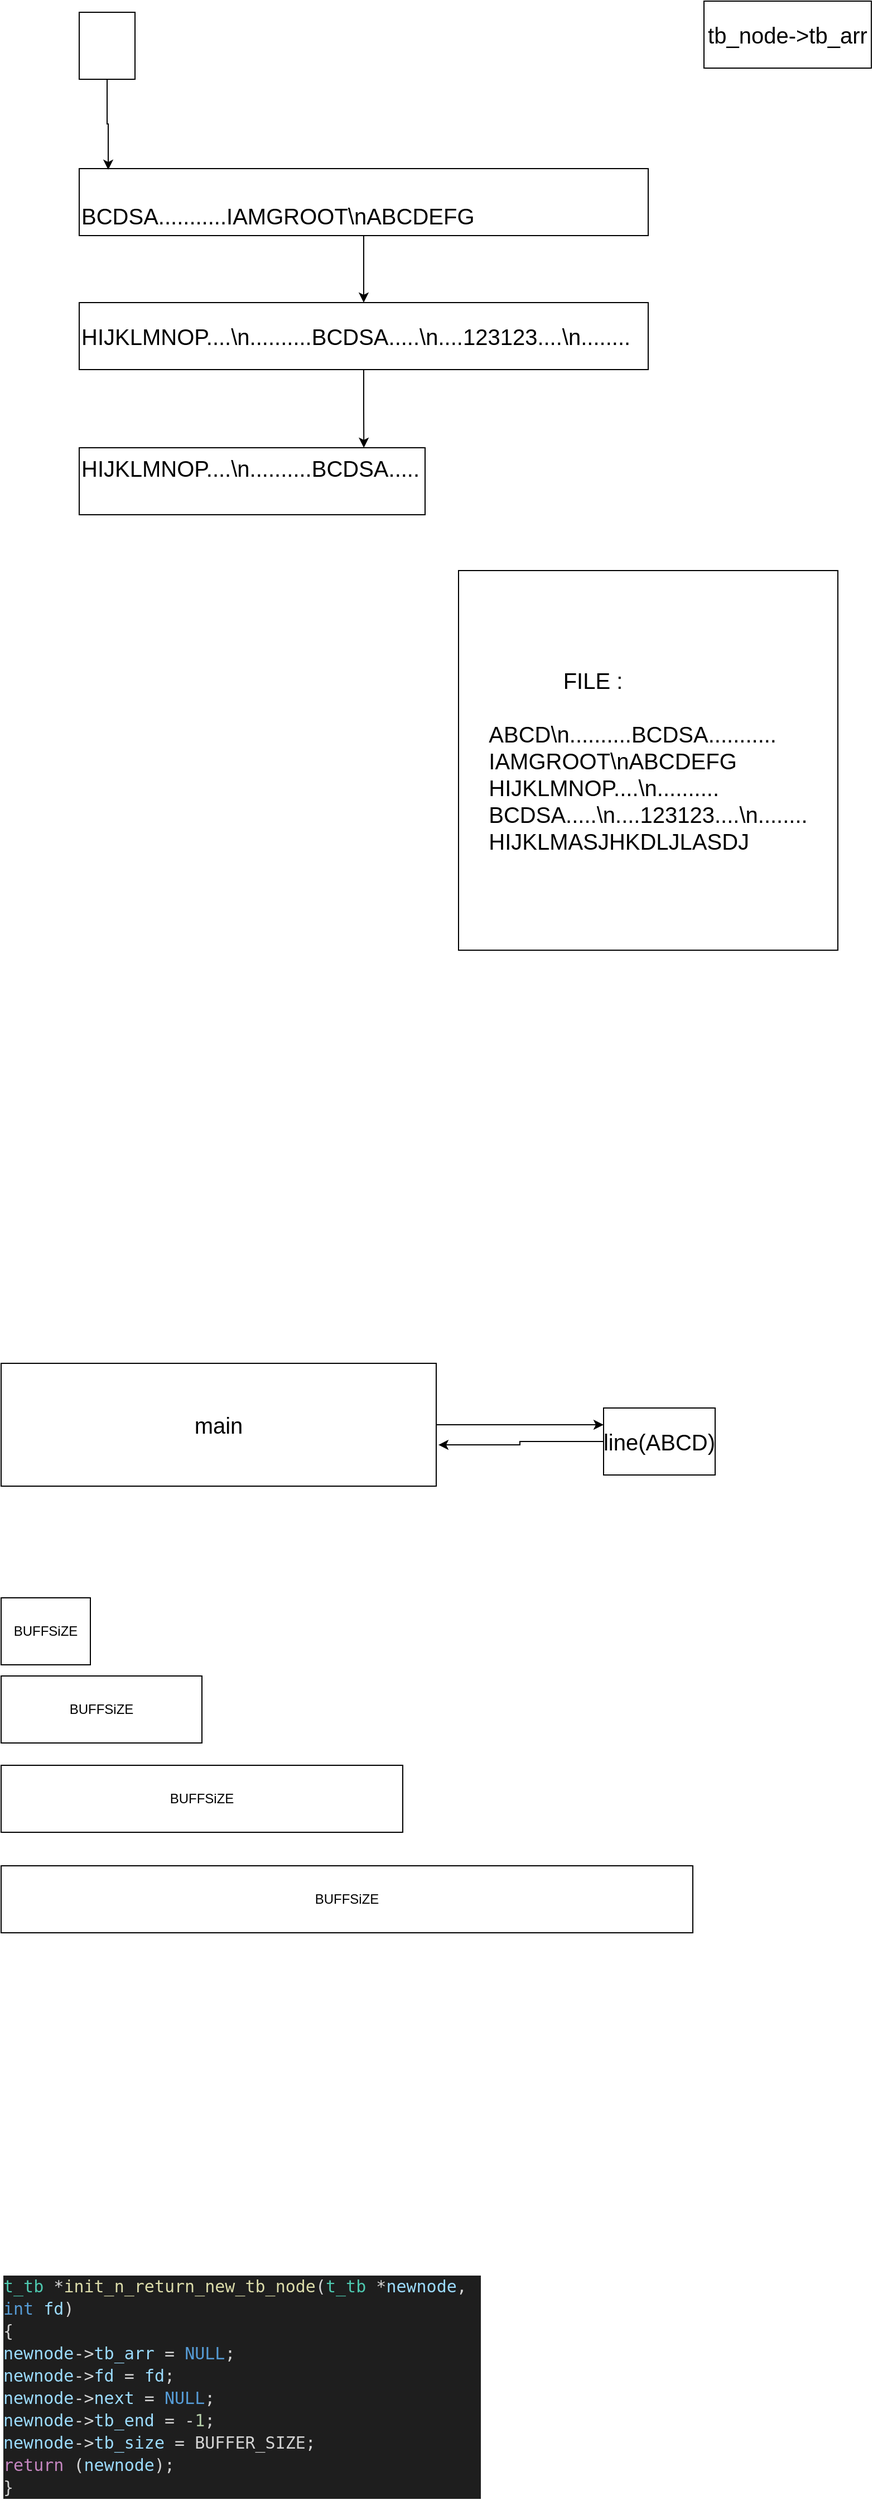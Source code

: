 <mxfile version="14.1.9" type="device"><diagram id="ZZYKFMl1fbDXR8oWnufv" name="Page-1"><mxGraphModel dx="1995" dy="713" grid="1" gridSize="10" guides="1" tooltips="1" connect="1" arrows="1" fold="1" page="1" pageScale="1" pageWidth="827" pageHeight="1169" math="0" shadow="0"><root><mxCell id="0"/><mxCell id="1" parent="0"/><mxCell id="kQSTUsOSX8MMaN9bYKfK-11" style="edgeStyle=orthogonalEdgeStyle;rounded=0;orthogonalLoop=1;jettySize=auto;html=1;entryX=0.5;entryY=0;entryDx=0;entryDy=0;" parent="1" source="kQSTUsOSX8MMaN9bYKfK-3" target="kQSTUsOSX8MMaN9bYKfK-7" edge="1"><mxGeometry relative="1" as="geometry"/></mxCell><mxCell id="kQSTUsOSX8MMaN9bYKfK-3" value="&lt;span style=&quot;font-size: 20px&quot;&gt;&lt;br&gt;BCDSA...........IAMGROOT\nABCDEFG&lt;/span&gt;" style="rounded=0;whiteSpace=wrap;html=1;align=left;" parent="1" vertex="1"><mxGeometry x="90" y="170" width="510" height="60" as="geometry"/></mxCell><mxCell id="kQSTUsOSX8MMaN9bYKfK-12" style="edgeStyle=orthogonalEdgeStyle;rounded=0;orthogonalLoop=1;jettySize=auto;html=1;entryX=0.823;entryY=0;entryDx=0;entryDy=0;entryPerimeter=0;" parent="1" source="kQSTUsOSX8MMaN9bYKfK-7" target="kQSTUsOSX8MMaN9bYKfK-8" edge="1"><mxGeometry relative="1" as="geometry"/></mxCell><mxCell id="kQSTUsOSX8MMaN9bYKfK-7" value="&lt;span style=&quot;font-size: 20px&quot;&gt;HIJKLMNOP....\n..........BCDSA.....\n....123123....\n........&lt;/span&gt;" style="rounded=0;whiteSpace=wrap;html=1;align=left;" parent="1" vertex="1"><mxGeometry x="90" y="290" width="510" height="60" as="geometry"/></mxCell><mxCell id="kQSTUsOSX8MMaN9bYKfK-8" value="&lt;span style=&quot;font-size: 20px&quot;&gt;HIJKLMNOP....\n..........BCDSA.....&lt;br&gt;&lt;br&gt;&lt;/span&gt;" style="rounded=0;whiteSpace=wrap;html=1;align=left;" parent="1" vertex="1"><mxGeometry x="90" y="420" width="310" height="60" as="geometry"/></mxCell><mxCell id="kQSTUsOSX8MMaN9bYKfK-10" style="edgeStyle=orthogonalEdgeStyle;rounded=0;orthogonalLoop=1;jettySize=auto;html=1;entryX=0.051;entryY=0.017;entryDx=0;entryDy=0;entryPerimeter=0;" parent="1" source="kQSTUsOSX8MMaN9bYKfK-9" target="kQSTUsOSX8MMaN9bYKfK-3" edge="1"><mxGeometry relative="1" as="geometry"/></mxCell><mxCell id="kQSTUsOSX8MMaN9bYKfK-9" value="" style="rounded=0;whiteSpace=wrap;html=1;" parent="1" vertex="1"><mxGeometry x="90" y="30" width="50" height="60" as="geometry"/></mxCell><mxCell id="kQSTUsOSX8MMaN9bYKfK-13" value="&lt;span style=&quot;font-size: 20px&quot;&gt;tb_node-&amp;gt;tb_arr&lt;/span&gt;" style="rounded=0;whiteSpace=wrap;html=1;" parent="1" vertex="1"><mxGeometry x="650" y="20" width="150" height="60" as="geometry"/></mxCell><mxCell id="kQSTUsOSX8MMaN9bYKfK-15" value="&lt;div style=&quot;text-align: left ; font-size: 20px&quot;&gt;&lt;font style=&quot;font-size: 20px&quot;&gt;&amp;nbsp; &amp;nbsp; &amp;nbsp; &amp;nbsp; &amp;nbsp; &amp;nbsp; FILE :&amp;nbsp;&lt;br&gt;&lt;br&gt;&lt;/font&gt;&lt;/div&gt;&lt;div style=&quot;text-align: left ; font-size: 20px&quot;&gt;&lt;font style=&quot;font-size: 20px&quot;&gt;ABCD\n..........BCDSA...........&lt;/font&gt;&lt;/div&gt;&lt;font style=&quot;font-size: 20px&quot;&gt;&lt;div style=&quot;text-align: left&quot;&gt;&lt;span&gt;IAMGROOT\nABCDEFG&lt;/span&gt;&lt;/div&gt;&lt;div style=&quot;text-align: left&quot;&gt;&lt;span&gt;HIJKLMNOP....\n..........&lt;/span&gt;&lt;/div&gt;&lt;div style=&quot;text-align: left&quot;&gt;&lt;span&gt;BCDSA.....\n....123123....\n........&lt;/span&gt;&lt;/div&gt;&lt;div style=&quot;text-align: left&quot;&gt;HIJKLMASJHKDLJLASDJ&lt;/div&gt;&lt;/font&gt;" style="whiteSpace=wrap;html=1;aspect=fixed;" parent="1" vertex="1"><mxGeometry x="430" y="530" width="340" height="340" as="geometry"/></mxCell><mxCell id="kQSTUsOSX8MMaN9bYKfK-19" style="edgeStyle=orthogonalEdgeStyle;rounded=0;orthogonalLoop=1;jettySize=auto;html=1;exitX=1;exitY=0.5;exitDx=0;exitDy=0;entryX=0;entryY=0.25;entryDx=0;entryDy=0;" parent="1" source="kQSTUsOSX8MMaN9bYKfK-16" target="kQSTUsOSX8MMaN9bYKfK-17" edge="1"><mxGeometry relative="1" as="geometry"/></mxCell><mxCell id="kQSTUsOSX8MMaN9bYKfK-16" value="&lt;font style=&quot;font-size: 20px&quot;&gt;main&lt;/font&gt;" style="rounded=0;whiteSpace=wrap;html=1;" parent="1" vertex="1"><mxGeometry x="20" y="1240" width="390" height="110" as="geometry"/></mxCell><mxCell id="kQSTUsOSX8MMaN9bYKfK-18" style="edgeStyle=orthogonalEdgeStyle;rounded=0;orthogonalLoop=1;jettySize=auto;html=1;entryX=1.005;entryY=0.664;entryDx=0;entryDy=0;entryPerimeter=0;" parent="1" source="kQSTUsOSX8MMaN9bYKfK-17" target="kQSTUsOSX8MMaN9bYKfK-16" edge="1"><mxGeometry relative="1" as="geometry"/></mxCell><mxCell id="kQSTUsOSX8MMaN9bYKfK-17" value="&lt;font style=&quot;font-size: 20px&quot;&gt;line(ABCD)&lt;/font&gt;" style="rounded=0;whiteSpace=wrap;html=1;" parent="1" vertex="1"><mxGeometry x="560" y="1280" width="100" height="60" as="geometry"/></mxCell><mxCell id="kQSTUsOSX8MMaN9bYKfK-21" value="BUFFSiZE&lt;br&gt;" style="rounded=0;whiteSpace=wrap;html=1;" parent="1" vertex="1"><mxGeometry x="20" y="1450" width="80" height="60" as="geometry"/></mxCell><mxCell id="kQSTUsOSX8MMaN9bYKfK-22" value="BUFFSiZE&lt;br&gt;" style="rounded=0;whiteSpace=wrap;html=1;" parent="1" vertex="1"><mxGeometry x="20" y="1520" width="180" height="60" as="geometry"/></mxCell><mxCell id="kQSTUsOSX8MMaN9bYKfK-23" value="BUFFSiZE&lt;br&gt;" style="rounded=0;whiteSpace=wrap;html=1;" parent="1" vertex="1"><mxGeometry x="20" y="1600" width="360" height="60" as="geometry"/></mxCell><mxCell id="kQSTUsOSX8MMaN9bYKfK-26" value="BUFFSiZE&lt;br&gt;" style="rounded=0;whiteSpace=wrap;html=1;" parent="1" vertex="1"><mxGeometry x="20" y="1690" width="620" height="60" as="geometry"/></mxCell><mxCell id="92Mz9ZWdqgTprbnB8mxK-1" value="&lt;meta charset=&quot;utf-8&quot;&gt;&lt;div style=&quot;color: rgb(212, 212, 212); background-color: rgb(30, 30, 30); font-family: &amp;quot;droid sans mono&amp;quot;, monospace, monospace, &amp;quot;droid sans fallback&amp;quot;; font-weight: normal; font-size: 15px; line-height: 20px;&quot;&gt;&lt;div&gt;&lt;span style=&quot;color: #4ec9b0&quot;&gt;t_tb&lt;/span&gt;&lt;span style=&quot;color: #d4d4d4&quot;&gt;            *&lt;/span&gt;&lt;span style=&quot;color: #dcdcaa&quot;&gt;init_n_return_new_tb_node&lt;/span&gt;&lt;span style=&quot;color: #d4d4d4&quot;&gt;(&lt;/span&gt;&lt;span style=&quot;color: #4ec9b0&quot;&gt;t_tb&lt;/span&gt;&lt;span style=&quot;color: #d4d4d4&quot;&gt; *&lt;/span&gt;&lt;span style=&quot;color: #9cdcfe&quot;&gt;newnode&lt;/span&gt;&lt;span style=&quot;color: #d4d4d4&quot;&gt;, &lt;/span&gt;&lt;span style=&quot;color: #569cd6&quot;&gt;int&lt;/span&gt;&lt;span style=&quot;color: #d4d4d4&quot;&gt; &lt;/span&gt;&lt;span style=&quot;color: #9cdcfe&quot;&gt;fd&lt;/span&gt;&lt;span style=&quot;color: #d4d4d4&quot;&gt;)&lt;/span&gt;&lt;/div&gt;&lt;div&gt;&lt;span style=&quot;color: #d4d4d4&quot;&gt;{&lt;/span&gt;&lt;/div&gt;&lt;div&gt;&lt;span style=&quot;color: #d4d4d4&quot;&gt;    &lt;/span&gt;&lt;span style=&quot;color: #9cdcfe&quot;&gt;newnode&lt;/span&gt;&lt;span style=&quot;color: #d4d4d4&quot;&gt;-&amp;gt;&lt;/span&gt;&lt;span style=&quot;color: #9cdcfe&quot;&gt;tb_arr&lt;/span&gt;&lt;span style=&quot;color: #d4d4d4&quot;&gt; = &lt;/span&gt;&lt;span style=&quot;color: #569cd6&quot;&gt;NULL&lt;/span&gt;&lt;span style=&quot;color: #d4d4d4&quot;&gt;;&lt;/span&gt;&lt;/div&gt;&lt;div&gt;&lt;span style=&quot;color: #d4d4d4&quot;&gt;    &lt;/span&gt;&lt;span style=&quot;color: #9cdcfe&quot;&gt;newnode&lt;/span&gt;&lt;span style=&quot;color: #d4d4d4&quot;&gt;-&amp;gt;&lt;/span&gt;&lt;span style=&quot;color: #9cdcfe&quot;&gt;fd&lt;/span&gt;&lt;span style=&quot;color: #d4d4d4&quot;&gt; = &lt;/span&gt;&lt;span style=&quot;color: #9cdcfe&quot;&gt;fd&lt;/span&gt;&lt;span style=&quot;color: #d4d4d4&quot;&gt;;&lt;/span&gt;&lt;/div&gt;&lt;div&gt;&lt;span style=&quot;color: #d4d4d4&quot;&gt;    &lt;/span&gt;&lt;span style=&quot;color: #9cdcfe&quot;&gt;newnode&lt;/span&gt;&lt;span style=&quot;color: #d4d4d4&quot;&gt;-&amp;gt;&lt;/span&gt;&lt;span style=&quot;color: #9cdcfe&quot;&gt;next&lt;/span&gt;&lt;span style=&quot;color: #d4d4d4&quot;&gt; = &lt;/span&gt;&lt;span style=&quot;color: #569cd6&quot;&gt;NULL&lt;/span&gt;&lt;span style=&quot;color: #d4d4d4&quot;&gt;;&lt;/span&gt;&lt;/div&gt;&lt;div&gt;&lt;span style=&quot;color: #d4d4d4&quot;&gt;    &lt;/span&gt;&lt;span style=&quot;color: #9cdcfe&quot;&gt;newnode&lt;/span&gt;&lt;span style=&quot;color: #d4d4d4&quot;&gt;-&amp;gt;&lt;/span&gt;&lt;span style=&quot;color: #9cdcfe&quot;&gt;tb_end&lt;/span&gt;&lt;span style=&quot;color: #d4d4d4&quot;&gt; = -&lt;/span&gt;&lt;span style=&quot;color: #b5cea8&quot;&gt;1&lt;/span&gt;&lt;span style=&quot;color: #d4d4d4&quot;&gt;;&lt;/span&gt;&lt;/div&gt;&lt;div&gt;&lt;span style=&quot;color: #d4d4d4&quot;&gt;    &lt;/span&gt;&lt;span style=&quot;color: #9cdcfe&quot;&gt;newnode&lt;/span&gt;&lt;span style=&quot;color: #d4d4d4&quot;&gt;-&amp;gt;&lt;/span&gt;&lt;span style=&quot;color: #9cdcfe&quot;&gt;tb_size&lt;/span&gt;&lt;span style=&quot;color: #d4d4d4&quot;&gt; = BUFFER_SIZE;&lt;/span&gt;&lt;/div&gt;&lt;div&gt;&lt;span style=&quot;color: #d4d4d4&quot;&gt;    &lt;/span&gt;&lt;span style=&quot;color: #c586c0&quot;&gt;return&lt;/span&gt;&lt;span style=&quot;color: #d4d4d4&quot;&gt; (&lt;/span&gt;&lt;span style=&quot;color: #9cdcfe&quot;&gt;newnode&lt;/span&gt;&lt;span style=&quot;color: #d4d4d4&quot;&gt;);&lt;/span&gt;&lt;/div&gt;&lt;div&gt;&lt;span style=&quot;color: #d4d4d4&quot;&gt;}&lt;/span&gt;&lt;/div&gt;&lt;/div&gt;" style="text;whiteSpace=wrap;html=1;fontSize=20;" vertex="1" parent="1"><mxGeometry x="20" y="2050" width="430" height="200" as="geometry"/></mxCell></root></mxGraphModel></diagram></mxfile>